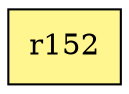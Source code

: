 digraph G {
rankdir=BT;ranksep="2.0";
"r152" [shape=record,fillcolor=khaki1,style=filled,label="{r152}"];
}